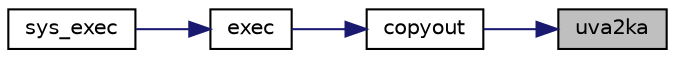 digraph "uva2ka"
{
 // LATEX_PDF_SIZE
  edge [fontname="Helvetica",fontsize="10",labelfontname="Helvetica",labelfontsize="10"];
  node [fontname="Helvetica",fontsize="10",shape=record];
  rankdir="RL";
  Node1 [label="uva2ka",height=0.2,width=0.4,color="black", fillcolor="grey75", style="filled", fontcolor="black",tooltip=" "];
  Node1 -> Node2 [dir="back",color="midnightblue",fontsize="10",style="solid"];
  Node2 [label="copyout",height=0.2,width=0.4,color="black", fillcolor="white", style="filled",URL="$d5/d64/defs_8h.html#a11f5ff2e5bcd16968a88fcbb30db5a10",tooltip=" "];
  Node2 -> Node3 [dir="back",color="midnightblue",fontsize="10",style="solid"];
  Node3 [label="exec",height=0.2,width=0.4,color="black", fillcolor="white", style="filled",URL="$d5/d64/defs_8h.html#aa7b4aae4a12acd187e23396214aeca47",tooltip=" "];
  Node3 -> Node4 [dir="back",color="midnightblue",fontsize="10",style="solid"];
  Node4 [label="sys_exec",height=0.2,width=0.4,color="black", fillcolor="white", style="filled",URL="$db/dd8/syscall_8c.html#aeaa813ddeb6a5fac3c45714c7351c526",tooltip=" "];
}

